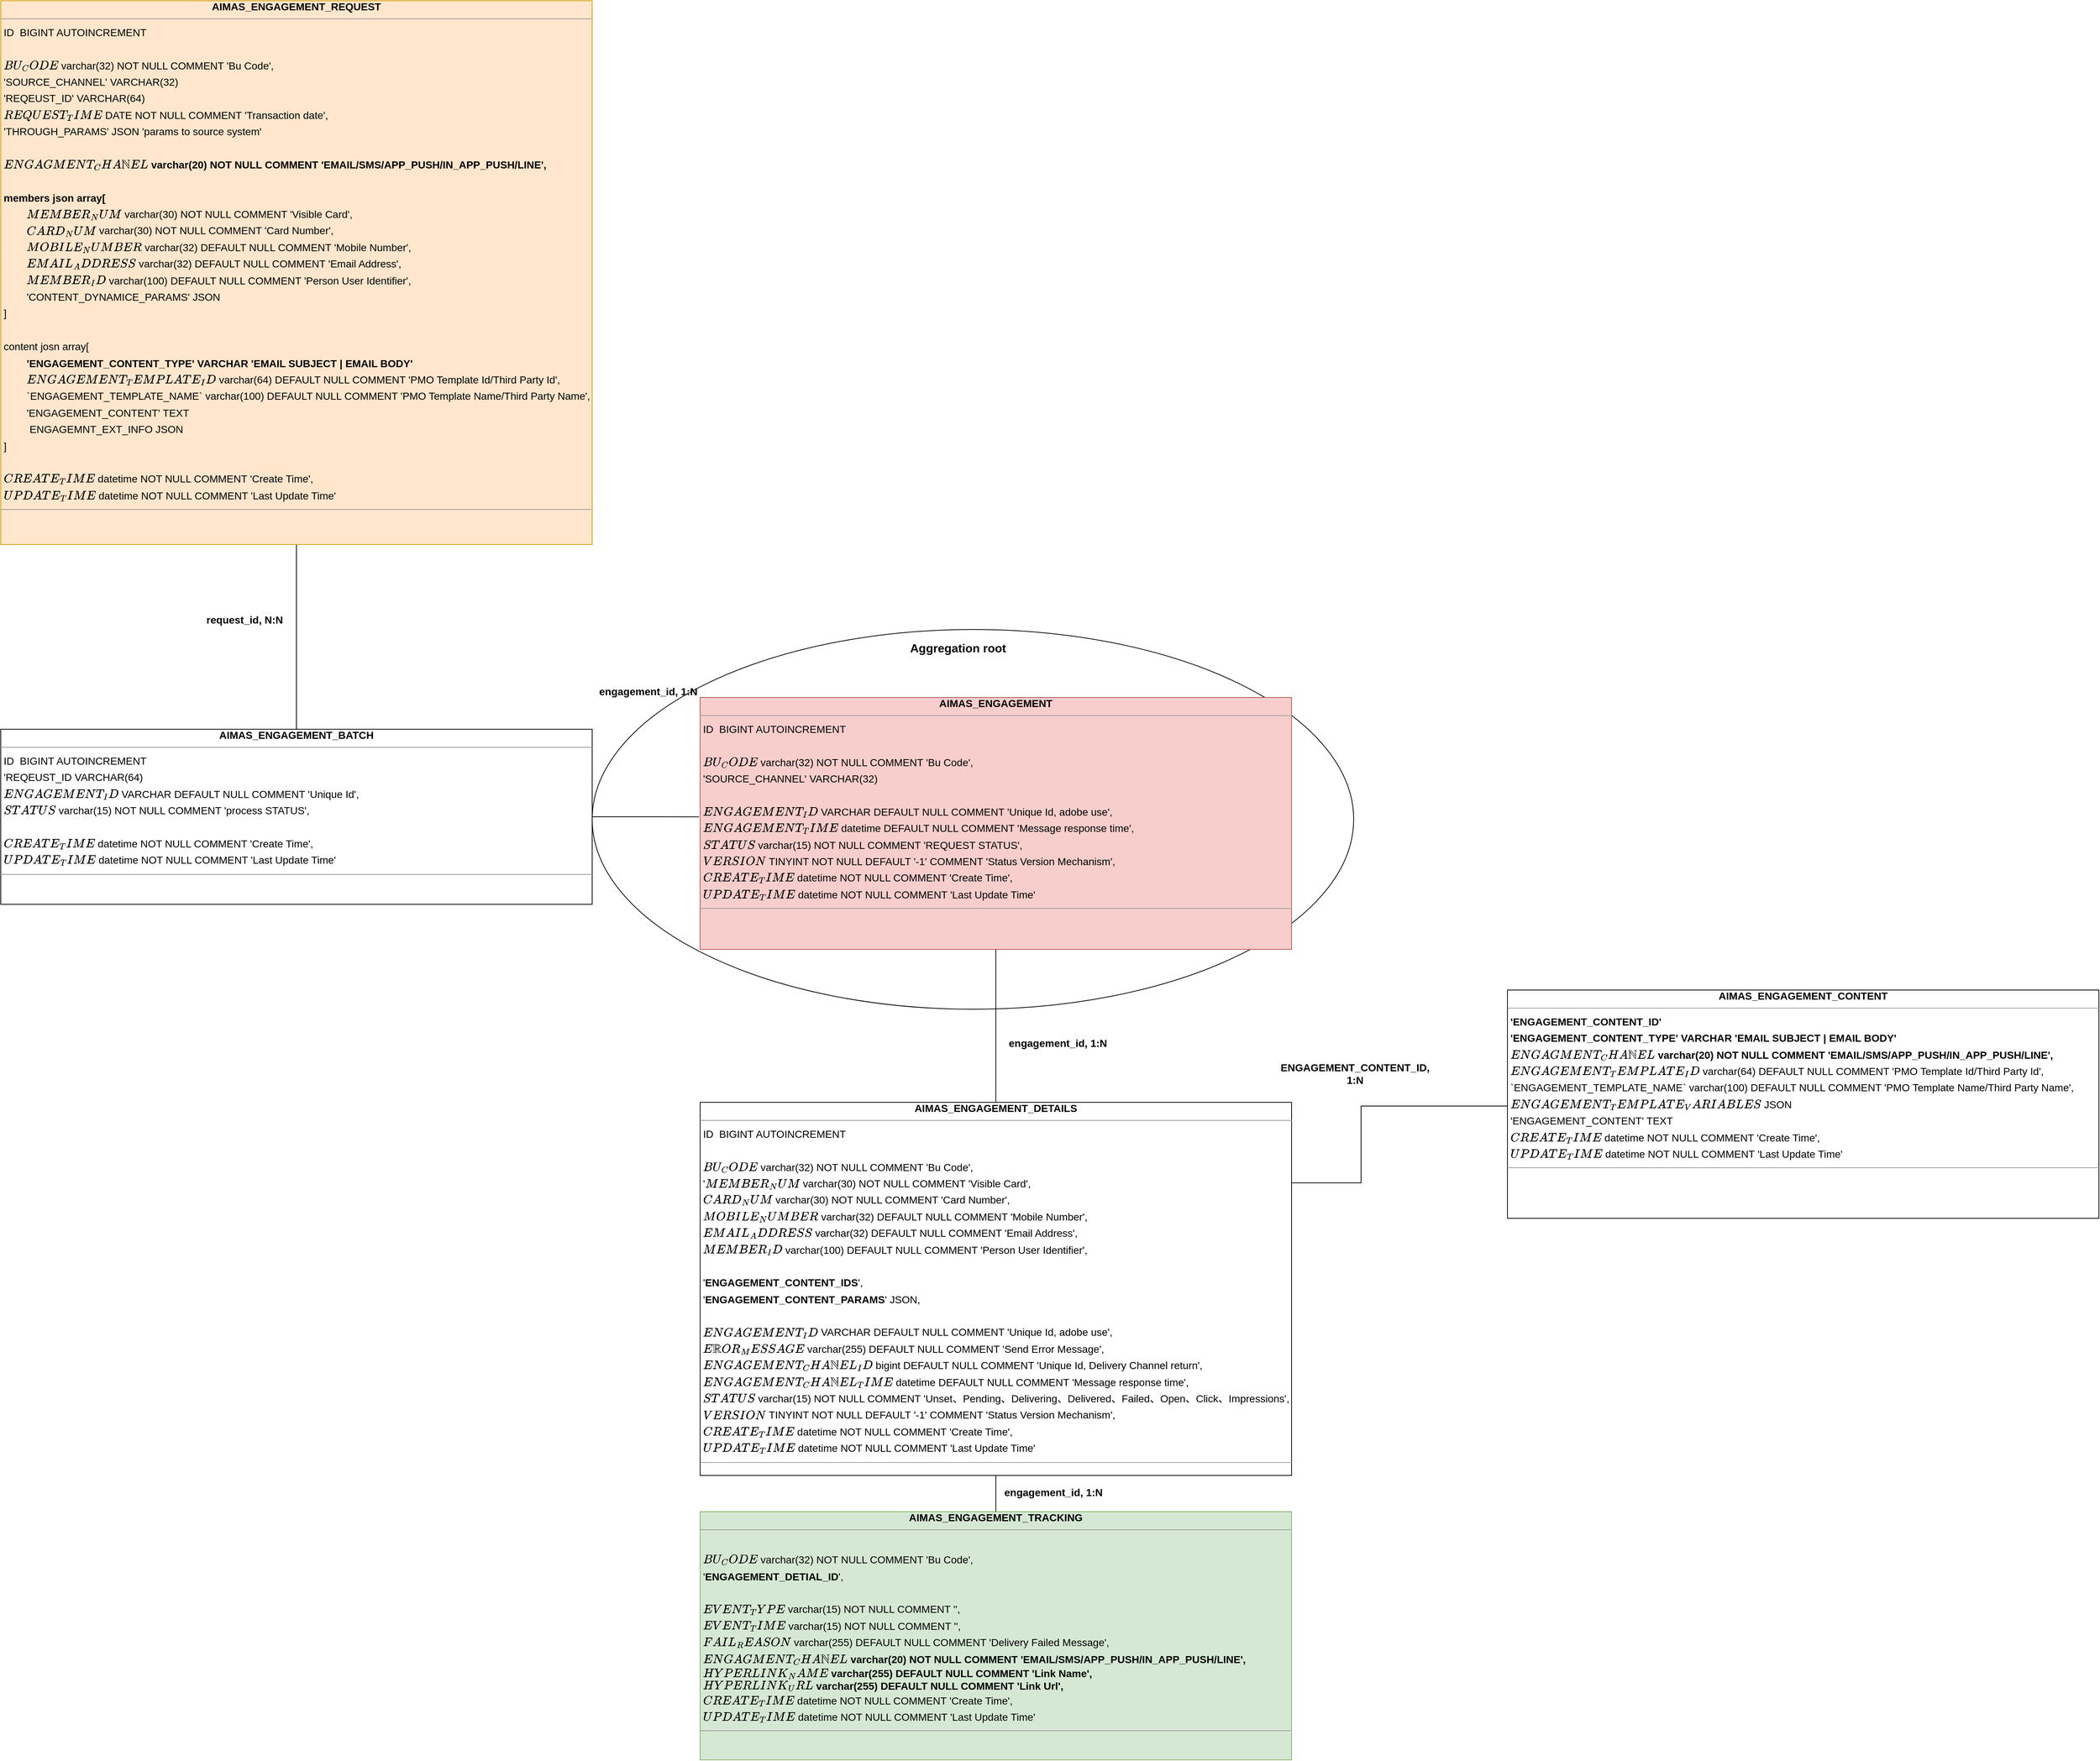 <mxfile version="26.1.0">
  <diagram name="第 1 页" id="tyca6-RHl7trLcN3MMZb">
    <mxGraphModel dx="5314" dy="2991" grid="0" gridSize="10" guides="1" tooltips="1" connect="1" arrows="1" fold="1" page="1" pageScale="1" pageWidth="827" pageHeight="1169" math="0" shadow="0">
      <root>
        <mxCell id="0" />
        <mxCell id="1" parent="0" />
        <mxCell id="HNTKjAS1W8YU7pz285Al-21" value="" style="ellipse;whiteSpace=wrap;html=1;" vertex="1" parent="1">
          <mxGeometry x="-970" y="698" width="1030" height="514" as="geometry" />
        </mxCell>
        <mxCell id="HNTKjAS1W8YU7pz285Al-25" value="&lt;div style=&quot;text-align: center;&quot;&gt;&lt;span style=&quot;background-color: initial;&quot;&gt;&lt;b&gt;AIMAS_ENGAGEMENT_CONTENT&lt;/b&gt;&lt;/span&gt;&lt;/div&gt;&lt;hr style=&quot;text-align: center;&quot; size=&quot;1&quot;&gt;&lt;p style=&quot;margin:0 0 0 4px;line-height:1.6;&quot;&gt;&lt;b&gt;&#39;ENGAGEMENT_CONTENT_ID&#39;&lt;/b&gt;&lt;/p&gt;&lt;p style=&quot;margin:0 0 0 4px;line-height:1.6;&quot;&gt;&lt;b&gt;&#39;ENGAGEMENT_CONTENT_TYPE&#39; VARCHAR &#39;EMAIL SUBJECT | EMAIL BODY&#39;&lt;/b&gt;&lt;/p&gt;&lt;p style=&quot;margin: 0px 0px 0px 4px; line-height: 1.6;&quot;&gt;&lt;b&gt;`ENGAGMENT_CHANNEL` varchar(20) NOT NULL COMMENT &#39;EMAIL/SMS/APP_PUSH/IN_APP_PUSH/LINE&#39;,&lt;/b&gt;&lt;/p&gt;&lt;p style=&quot;margin: 0px 0px 0px 4px; line-height: 1.6;&quot;&gt;`ENGAGEMENT_TEMPLATE_ID` varchar(64) DEFAULT NULL COMMENT &#39;PMO Template Id/Third Party Id&#39;,&lt;/p&gt;&lt;p style=&quot;margin: 0px 0px 0px 4px; line-height: 1.6;&quot;&gt;`&lt;span style=&quot;background-color: transparent; color: light-dark(rgb(0, 0, 0), rgb(255, 255, 255));&quot;&gt;ENGAGEMENT_&lt;/span&gt;&lt;span style=&quot;background-color: transparent; color: light-dark(rgb(0, 0, 0), rgb(255, 255, 255));&quot;&gt;TEMPLATE_NAME` varchar(100) DEFAULT NULL COMMENT &#39;PMO Template Name/Third Party Name&#39;,&lt;/span&gt;&lt;/p&gt;&lt;p style=&quot;margin: 0px 0px 0px 4px; line-height: 1.6;&quot;&gt;`ENGAGEMENT_TEMPLATE_VARIABLES` JSON&lt;/p&gt;&lt;p style=&quot;margin: 0px 0px 0px 4px; line-height: 1.6;&quot;&gt;&lt;span style=&quot;color: light-dark(rgb(0, 0, 0), rgb(255, 255, 255)); background-color: transparent;&quot;&gt;&#39;&lt;/span&gt;&lt;span style=&quot;color: light-dark(rgb(0, 0, 0), rgb(255, 255, 255)); background-color: transparent;&quot;&gt;ENGAGEMENT_CONTENT&lt;/span&gt;&lt;span style=&quot;color: light-dark(rgb(0, 0, 0), rgb(255, 255, 255)); background-color: transparent;&quot;&gt;&#39; TEXT&lt;/span&gt;&lt;/p&gt;&lt;p style=&quot;margin:0 0 0 4px;line-height:1.6;&quot;&gt;`CREATE_TIME` datetime NOT NULL COMMENT &#39;Create Time&#39;,&lt;/p&gt;&lt;p style=&quot;margin:0 0 0 4px;line-height:1.6;&quot;&gt;`UPDATE_TIME` datetime NOT NULL COMMENT &#39;Last Update Time&#39;&lt;/p&gt;&lt;hr size=&quot;1&quot;&gt;&lt;p style=&quot;margin:0 0 0 4px;line-height:1.6;&quot;&gt;&lt;br&gt;&lt;/p&gt;" style="verticalAlign=top;align=left;overflow=fill;fontSize=14;fontFamily=Helvetica;html=1;rounded=0;shadow=0;comic=0;labelBackgroundColor=none;strokeWidth=1;" vertex="1" parent="1">
          <mxGeometry x="268" y="1186.0" width="800" height="309" as="geometry" />
        </mxCell>
        <mxCell id="HNTKjAS1W8YU7pz285Al-26" value="&lt;div style=&quot;text-align: center;&quot;&gt;&lt;span style=&quot;background-color: initial;&quot;&gt;&lt;b&gt;AIMAS_ENGAGEMENT_TRACKING&lt;/b&gt;&lt;/span&gt;&lt;/div&gt;&lt;hr style=&quot;text-align: center;&quot; size=&quot;1&quot;&gt;&lt;p style=&quot;margin:0 0 0 4px;line-height:1.6;&quot;&gt;&lt;br&gt;&lt;/p&gt;&lt;p style=&quot;margin:0 0 0 4px;line-height:1.6;&quot;&gt;`BU_CODE` varchar(32) NOT NULL COMMENT &#39;Bu Code&#39;,&lt;/p&gt;&lt;div&gt;&lt;/div&gt;&lt;p style=&quot;margin: 0px 0px 0px 4px; line-height: 1.6;&quot;&gt;&lt;span style=&quot;background-color: initial;&quot;&gt;&#39;&lt;/span&gt;&lt;b style=&quot;background-color: transparent; text-align: center;&quot;&gt;ENGAGEMENT_DETIAL_ID&lt;/b&gt;&lt;span style=&quot;background-color: transparent;&quot;&gt;&#39;,&lt;/span&gt;&lt;br&gt;&lt;/p&gt;&lt;div&gt;&lt;p style=&quot;margin: 0px 0px 0px 4px; line-height: 1.6;&quot;&gt;&lt;span style=&quot;background-color: transparent;&quot;&gt;&lt;/span&gt;&lt;/p&gt;&lt;/div&gt;&lt;p style=&quot;margin: 0px 0px 0px 4px; line-height: 1.6;&quot;&gt;&lt;br&gt;&lt;/p&gt;&lt;p style=&quot;margin: 0px 0px 0px 4px; line-height: 1.6;&quot;&gt;&lt;span style=&quot;background-color: initial;&quot;&gt;`EVENT_TYPE` varchar(15) NOT NULL COMMENT &#39;&#39;,&lt;/span&gt;&lt;br&gt;&lt;/p&gt;&lt;p style=&quot;margin: 0px 0px 0px 4px; line-height: 1.6;&quot;&gt;`EVENT_TIME` varchar(15) NOT NULL COMMENT &#39;&#39;,&lt;/p&gt;&lt;p style=&quot;margin: 0px 0px 0px 4px; line-height: 1.6;&quot;&gt;`FAIL_REASON` varchar(255) DEFAULT NULL COMMENT &#39;Delivery Failed Message&#39;,&lt;/p&gt;&lt;div&gt;&lt;p style=&quot;margin: 0px 0px 0px 4px; line-height: 1.6;&quot;&gt;&lt;b&gt;`ENGAGMENT_CHANNEL` varchar(20) NOT NULL COMMENT &#39;EMAIL/SMS/APP_PUSH/IN_APP_PUSH/LINE&#39;,&lt;/b&gt;&lt;/p&gt;&lt;/div&gt;&lt;div&gt;&lt;div style=&quot;&quot;&gt;&lt;b&gt;&amp;nbsp;`HYPERLINK_NAME` varchar(255) DEFAULT NULL COMMENT &#39;Link Name&#39;,&lt;/b&gt;&lt;/div&gt;&lt;div style=&quot;&quot;&gt;&lt;b&gt;&amp;nbsp;`HYPERLINK_URL` varchar(255) DEFAULT NULL COMMENT &#39;Link Url&#39;,&lt;/b&gt;&lt;/div&gt;&lt;/div&gt;&lt;p style=&quot;margin:0 0 0 4px;line-height:1.6;&quot;&gt;`CREATE_TIME` datetime NOT NULL COMMENT &#39;Create Time&#39;,&lt;/p&gt;&lt;p style=&quot;margin:0 0 0 4px;line-height:1.6;&quot;&gt;`UPDATE_TIME` datetime NOT NULL COMMENT &#39;Last Update Time&#39;&lt;/p&gt;&lt;hr size=&quot;1&quot;&gt;&lt;p style=&quot;margin:0 0 0 4px;line-height:1.6;&quot;&gt;&lt;br&gt;&lt;/p&gt;" style="verticalAlign=top;align=left;overflow=fill;fontSize=14;fontFamily=Helvetica;html=1;rounded=0;shadow=0;comic=0;labelBackgroundColor=none;strokeWidth=1;fillColor=#d5e8d4;strokeColor=#82b366;" vertex="1" parent="1">
          <mxGeometry x="-824" y="1892.0" width="800" height="336" as="geometry" />
        </mxCell>
        <mxCell id="HNTKjAS1W8YU7pz285Al-27" style="edgeStyle=orthogonalEdgeStyle;rounded=0;orthogonalLoop=1;jettySize=auto;html=1;endArrow=none;startFill=0;" edge="1" parent="1" source="HNTKjAS1W8YU7pz285Al-31" target="HNTKjAS1W8YU7pz285Al-25">
          <mxGeometry relative="1" as="geometry">
            <Array as="points">
              <mxPoint x="70" y="1447" />
              <mxPoint x="70" y="1343" />
            </Array>
          </mxGeometry>
        </mxCell>
        <mxCell id="HNTKjAS1W8YU7pz285Al-28" style="edgeStyle=orthogonalEdgeStyle;rounded=0;orthogonalLoop=1;jettySize=auto;html=1;entryX=0.5;entryY=0;entryDx=0;entryDy=0;endArrow=none;startFill=0;" edge="1" parent="1" source="HNTKjAS1W8YU7pz285Al-29" target="HNTKjAS1W8YU7pz285Al-31">
          <mxGeometry relative="1" as="geometry" />
        </mxCell>
        <mxCell id="HNTKjAS1W8YU7pz285Al-29" value="&lt;div style=&quot;text-align: center;&quot;&gt;&lt;span style=&quot;background-color: initial;&quot;&gt;&lt;b&gt;AIMAS_ENGAGEMENT&lt;/b&gt;&lt;/span&gt;&lt;/div&gt;&lt;hr style=&quot;text-align: center;&quot; size=&quot;1&quot;&gt;&lt;p style=&quot;margin:0 0 0 4px;line-height:1.6;&quot;&gt;ID&amp;nbsp; BIGINT AUTOINCREMENT&lt;/p&gt;&lt;p style=&quot;margin:0 0 0 4px;line-height:1.6;&quot;&gt;&lt;br&gt;&lt;/p&gt;&lt;p style=&quot;margin:0 0 0 4px;line-height:1.6;&quot;&gt;`BU_CODE` varchar(32) NOT NULL COMMENT &#39;Bu Code&#39;,&lt;b&gt;&lt;/b&gt;&lt;/p&gt;&lt;p style=&quot;margin:0 0 0 4px;line-height:1.6;&quot;&gt;&#39;SOURCE_CHANNEL&#39; VARCHAR(32)&lt;/p&gt;&lt;p style=&quot;margin: 0px 0px 0px 4px; line-height: 1.6;&quot;&gt;&lt;br&gt;&lt;/p&gt;&lt;p style=&quot;margin:0 0 0 4px;line-height:1.6;&quot;&gt;`ENGAGEMENT_ID` VARCHAR DEFAULT NULL COMMENT &#39;Unique Id, adobe use&#39;,&lt;/p&gt;&lt;p style=&quot;margin:0 0 0 4px;line-height:1.6;&quot;&gt;`ENGAGEMENT_TIME` datetime DEFAULT NULL COMMENT &#39;Message response time&#39;,&lt;/p&gt;&lt;p style=&quot;margin:0 0 0 4px;line-height:1.6;&quot;&gt;`STATUS` varchar(15) NOT NULL COMMENT &#39;REQUEST STATUS&#39;,&lt;/p&gt;&lt;p style=&quot;margin:0 0 0 4px;line-height:1.6;&quot;&gt;`VERSION` TINYINT NOT NULL DEFAULT &#39;-1&#39; COMMENT &#39;Status Version Mechanism&#39;,&lt;/p&gt;&lt;p style=&quot;margin:0 0 0 4px;line-height:1.6;&quot;&gt;`CREATE_TIME` datetime NOT NULL COMMENT &#39;Create Time&#39;,&lt;/p&gt;&lt;p style=&quot;margin:0 0 0 4px;line-height:1.6;&quot;&gt;`UPDATE_TIME` datetime NOT NULL COMMENT &#39;Last Update Time&#39;&lt;/p&gt;&lt;hr size=&quot;1&quot;&gt;&lt;p style=&quot;margin:0 0 0 4px;line-height:1.6;&quot;&gt;&lt;br&gt;&lt;/p&gt;" style="verticalAlign=top;align=left;overflow=fill;fontSize=14;fontFamily=Helvetica;html=1;rounded=0;shadow=0;comic=0;labelBackgroundColor=none;strokeWidth=1;fillColor=#f8cecc;strokeColor=#b85450;" vertex="1" parent="1">
          <mxGeometry x="-824" y="790" width="800" height="341" as="geometry" />
        </mxCell>
        <mxCell id="HNTKjAS1W8YU7pz285Al-30" style="edgeStyle=orthogonalEdgeStyle;rounded=0;orthogonalLoop=1;jettySize=auto;html=1;entryX=0.5;entryY=0;entryDx=0;entryDy=0;endArrow=none;startFill=0;" edge="1" parent="1" source="HNTKjAS1W8YU7pz285Al-31" target="HNTKjAS1W8YU7pz285Al-26">
          <mxGeometry relative="1" as="geometry" />
        </mxCell>
        <mxCell id="HNTKjAS1W8YU7pz285Al-31" value="&lt;div style=&quot;text-align: center;&quot;&gt;&lt;span style=&quot;background-color: initial;&quot;&gt;&lt;b&gt;AIMAS_ENGAGEMENT_DETAILS&lt;/b&gt;&lt;/span&gt;&lt;/div&gt;&lt;hr style=&quot;text-align: center;&quot; size=&quot;1&quot;&gt;&lt;p style=&quot;margin:0 0 0 4px;line-height:1.6;&quot;&gt;ID&amp;nbsp; BIGINT AUTOINCREMENT&lt;/p&gt;&lt;p style=&quot;margin:0 0 0 4px;line-height:1.6;&quot;&gt;&lt;br&gt;&lt;/p&gt;&lt;p style=&quot;margin:0 0 0 4px;line-height:1.6;&quot;&gt;`BU_CODE` varchar(32) NOT NULL COMMENT &#39;Bu Code&#39;,&lt;/p&gt;&lt;p style=&quot;margin: 0px 0px 0px 4px; line-height: 1.6;&quot;&gt;&lt;span style=&quot;background-color: initial;&quot;&gt;&#39;&lt;/span&gt;&lt;span style=&quot;background-color: initial; color: light-dark(rgb(0, 0, 0), rgb(255, 255, 255));&quot;&gt;`MEMBER_NUM` varchar(30) NOT NULL COMMENT &#39;Visible Card&#39;,&lt;/span&gt;&lt;br&gt;&lt;/p&gt;&lt;p style=&quot;margin: 0px 0px 0px 4px; line-height: 1.6;&quot;&gt;`CARD_NUM` varchar(30) NOT NULL COMMENT &#39;Card Number&#39;,&lt;/p&gt;&lt;p style=&quot;margin: 0px 0px 0px 4px; line-height: 1.6;&quot;&gt;`MOBILE_NUMBER` varchar(32) DEFAULT NULL COMMENT &#39;Mobile Number&#39;,&lt;/p&gt;&lt;p style=&quot;margin: 0px 0px 0px 4px; line-height: 1.6;&quot;&gt;`EMAIL_ADDRESS` varchar(32) DEFAULT NULL COMMENT &#39;Email Address&#39;,&lt;/p&gt;&lt;p style=&quot;margin: 0px 0px 0px 4px; line-height: 1.6;&quot;&gt;`MEMBER_ID` varchar(100) DEFAULT NULL COMMENT &#39;Person User Identifier&#39;,&lt;/p&gt;&lt;p style=&quot;margin: 0px 0px 0px 4px; line-height: 1.6;&quot;&gt;&lt;br&gt;&lt;/p&gt;&lt;p style=&quot;margin: 0px 0px 0px 4px; line-height: 1.6;&quot;&gt;&lt;span style=&quot;background-color: transparent;&quot;&gt;&lt;/span&gt;&lt;/p&gt;&lt;p style=&quot;margin:0 0 0 4px;line-height:1.6;&quot;&gt;&lt;span style=&quot;background-color: initial;&quot;&gt;&#39;&lt;/span&gt;&lt;b style=&quot;background-color: transparent; text-align: center;&quot;&gt;ENGAGEMENT_CONTENT_IDS&lt;/b&gt;&lt;span style=&quot;background-color: transparent;&quot;&gt;&#39;,&lt;/span&gt;&lt;br&gt;&lt;/p&gt;&lt;p style=&quot;margin:0 0 0 4px;line-height:1.6;&quot;&gt;&lt;span style=&quot;background-color: transparent; color: light-dark(rgb(0, 0, 0), rgb(255, 255, 255));&quot;&gt;&lt;/span&gt;&lt;/p&gt;&lt;p style=&quot;margin: 0px 0px 0px 4px; line-height: 1.6;&quot;&gt;&lt;span style=&quot;background-color: initial;&quot;&gt;&#39;&lt;/span&gt;&lt;b style=&quot;background-color: transparent; text-align: center;&quot;&gt;ENGAGEMENT_CONTENT_PARAMS&lt;/b&gt;&lt;span style=&quot;background-color: transparent;&quot;&gt;&#39; JSON,&lt;/span&gt;&lt;br&gt;&lt;/p&gt;&lt;p style=&quot;margin: 0px 0px 0px 4px; line-height: 1.6;&quot;&gt;&lt;span style=&quot;background-color: transparent;&quot;&gt;&lt;br&gt;&lt;/span&gt;&lt;/p&gt;&lt;p style=&quot;margin:0 0 0 4px;line-height:1.6;&quot;&gt;&lt;span style=&quot;color: light-dark(rgb(0, 0, 0), rgb(255, 255, 255)); background-color: transparent;&quot;&gt;&lt;/span&gt;&lt;/p&gt;&lt;p style=&quot;margin: 0px 0px 0px 4px; line-height: 1.6;&quot;&gt;`ENGAGEMENT_ID` VARCHAR DEFAULT NULL COMMENT &#39;Unique Id, adobe use&#39;,&lt;/p&gt;&lt;p style=&quot;margin:0 0 0 4px;line-height:1.6;&quot;&gt;`ERROR_MESSAGE` varchar(255) DEFAULT NULL COMMENT &#39;Send Error Message&#39;,&lt;/p&gt;&lt;p style=&quot;margin: 0px 0px 0px 4px; line-height: 1.6;&quot;&gt;`ENGAGEMENT_CHANNEL_ID` bigint DEFAULT NULL COMMENT &#39;Unique Id, Delivery Channel return&#39;,&lt;/p&gt;&lt;p style=&quot;margin: 0px 0px 0px 4px; line-height: 1.6;&quot;&gt;`ENGAGEMENT_CHANNEL_TIME` datetime DEFAULT NULL COMMENT &#39;Message response time&#39;,&lt;/p&gt;&lt;p style=&quot;margin: 0px 0px 0px 4px; line-height: 1.6;&quot;&gt;`STATUS` varchar(15) NOT NULL COMMENT &#39;Unset、Pending、Delivering、Delivered、Failed、Open、Click、Impressions&#39;,&lt;/p&gt;&lt;p style=&quot;margin: 0px 0px 0px 4px; line-height: 1.6;&quot;&gt;`VERSION` TINYINT NOT NULL DEFAULT &#39;-1&#39; COMMENT &#39;Status Version Mechanism&#39;,&lt;/p&gt;&lt;p style=&quot;margin:0 0 0 4px;line-height:1.6;&quot;&gt;`CREATE_TIME` datetime NOT NULL COMMENT &#39;Create Time&#39;,&lt;/p&gt;&lt;p style=&quot;margin:0 0 0 4px;line-height:1.6;&quot;&gt;`UPDATE_TIME` datetime NOT NULL COMMENT &#39;Last Update Time&#39;&lt;/p&gt;&lt;hr size=&quot;1&quot;&gt;&lt;p style=&quot;margin:0 0 0 4px;line-height:1.6;&quot;&gt;&lt;br&gt;&lt;/p&gt;" style="verticalAlign=top;align=left;overflow=fill;fontSize=14;fontFamily=Helvetica;html=1;rounded=0;shadow=0;comic=0;labelBackgroundColor=none;strokeWidth=1;" vertex="1" parent="1">
          <mxGeometry x="-824" y="1338" width="800" height="505" as="geometry" />
        </mxCell>
        <mxCell id="HNTKjAS1W8YU7pz285Al-32" value="engagement_id, 1:N" style="text;html=1;align=center;verticalAlign=middle;whiteSpace=wrap;rounded=0;fontSize=14;fontStyle=1" vertex="1" parent="1">
          <mxGeometry x="-964" y="767" width="140" height="30" as="geometry" />
        </mxCell>
        <mxCell id="HNTKjAS1W8YU7pz285Al-35" value="&lt;b style=&quot;text-wrap-mode: nowrap; background-color: transparent;&quot;&gt;ENGAGEMENT_CONTENT_ID&lt;/b&gt;, 1:N" style="text;html=1;align=center;verticalAlign=middle;whiteSpace=wrap;rounded=0;fontSize=14;fontStyle=1" vertex="1" parent="1">
          <mxGeometry x="-8" y="1284.0" width="140" height="30" as="geometry" />
        </mxCell>
        <mxCell id="HNTKjAS1W8YU7pz285Al-36" value="engagement_id, 1:N" style="text;html=1;align=center;verticalAlign=middle;whiteSpace=wrap;rounded=0;fontSize=14;fontStyle=1" vertex="1" parent="1">
          <mxGeometry x="-410" y="1243.0" width="140" height="30" as="geometry" />
        </mxCell>
        <mxCell id="HNTKjAS1W8YU7pz285Al-37" value="engagement_id, 1:N" style="text;html=1;align=center;verticalAlign=middle;whiteSpace=wrap;rounded=0;fontSize=14;fontStyle=1" vertex="1" parent="1">
          <mxGeometry x="-416" y="1851.0" width="140" height="30" as="geometry" />
        </mxCell>
        <mxCell id="HNTKjAS1W8YU7pz285Al-38" value="Aggregation root" style="text;html=1;align=center;verticalAlign=middle;whiteSpace=wrap;rounded=0;fontSize=16;fontStyle=1" vertex="1" parent="1">
          <mxGeometry x="-550" y="708.0" width="150" height="30" as="geometry" />
        </mxCell>
        <mxCell id="HNTKjAS1W8YU7pz285Al-39" value="&lt;div style=&quot;text-align: center;&quot;&gt;&lt;span style=&quot;background-color: initial;&quot;&gt;&lt;b&gt;AIMAS_ENGAGEMENT_BATCH&lt;/b&gt;&lt;/span&gt;&lt;/div&gt;&lt;hr style=&quot;text-align: center;&quot; size=&quot;1&quot;&gt;&lt;p style=&quot;margin:0 0 0 4px;line-height:1.6;&quot;&gt;ID&amp;nbsp; BIGINT AUTOINCREMENT&lt;/p&gt;&lt;p style=&quot;margin: 0px 0px 0px 4px; line-height: 1.6;&quot;&gt;&#39;REQEUST_ID VARCHAR(64)&lt;/p&gt;&lt;p style=&quot;margin:0 0 0 4px;line-height:1.6;&quot;&gt;`ENGAGEMENT_ID` VARCHAR DEFAULT NULL COMMENT &#39;Unique Id&#39;,&lt;/p&gt;&lt;p style=&quot;margin:0 0 0 4px;line-height:1.6;&quot;&gt;`STATUS` varchar(15) NOT NULL COMMENT &#39;process STATUS&#39;,&lt;/p&gt;&lt;p style=&quot;margin:0 0 0 4px;line-height:1.6;&quot;&gt;&lt;br&gt;&lt;/p&gt;&lt;p style=&quot;margin: 0px 0px 0px 4px; line-height: 1.6;&quot;&gt;&lt;span style=&quot;background-color: transparent; color: light-dark(rgb(0, 0, 0), rgb(255, 255, 255));&quot;&gt;`CREATE_TIME` datetime NOT NULL COMMENT &#39;Create Time&#39;,&lt;/span&gt;&lt;/p&gt;&lt;p style=&quot;margin: 0px 0px 0px 4px; line-height: 1.6;&quot;&gt;`UPDATE_TIME` datetime NOT NULL COMMENT &#39;Last Update Time&#39;&lt;/p&gt;&lt;hr size=&quot;1&quot;&gt;&lt;p style=&quot;margin:0 0 0 4px;line-height:1.6;&quot;&gt;&lt;br&gt;&lt;/p&gt;" style="verticalAlign=top;align=left;overflow=fill;fontSize=14;fontFamily=Helvetica;html=1;rounded=0;shadow=0;comic=0;labelBackgroundColor=none;strokeWidth=1;" vertex="1" parent="1">
          <mxGeometry x="-1770" y="833" width="800" height="237" as="geometry" />
        </mxCell>
        <mxCell id="HNTKjAS1W8YU7pz285Al-40" style="edgeStyle=orthogonalEdgeStyle;rounded=0;orthogonalLoop=1;jettySize=auto;html=1;entryX=0.5;entryY=0;entryDx=0;entryDy=0;endArrow=none;startFill=0;" edge="1" parent="1" source="HNTKjAS1W8YU7pz285Al-41" target="HNTKjAS1W8YU7pz285Al-39">
          <mxGeometry relative="1" as="geometry" />
        </mxCell>
        <mxCell id="HNTKjAS1W8YU7pz285Al-41" value="&lt;div style=&quot;text-align: center;&quot;&gt;&lt;span style=&quot;background-color: initial;&quot;&gt;&lt;b&gt;AIMAS_ENGAGEMENT_REQUEST&lt;/b&gt;&lt;/span&gt;&lt;/div&gt;&lt;hr style=&quot;text-align: center;&quot; size=&quot;1&quot;&gt;&lt;p style=&quot;margin:0 0 0 4px;line-height:1.6;&quot;&gt;ID&amp;nbsp; BIGINT AUTOINCREMENT&lt;/p&gt;&lt;p style=&quot;margin:0 0 0 4px;line-height:1.6;&quot;&gt;&lt;br&gt;&lt;/p&gt;&lt;p style=&quot;margin:0 0 0 4px;line-height:1.6;&quot;&gt;`BU_CODE` varchar(32) NOT NULL COMMENT &#39;Bu Code&#39;,&lt;b&gt;&lt;/b&gt;&lt;/p&gt;&lt;p style=&quot;margin:0 0 0 4px;line-height:1.6;&quot;&gt;&#39;SOURCE_CHANNEL&#39; VARCHAR(32)&lt;/p&gt;&lt;p style=&quot;margin: 0px 0px 0px 4px; line-height: 1.6;&quot;&gt;&#39;REQEUST_ID&#39; VARCHAR(64)&lt;/p&gt;&lt;p style=&quot;margin: 0px 0px 0px 4px; line-height: 1.6;&quot;&gt;`REQUEST_TIME` DATE NOT NULL COMMENT &#39;Transaction date&#39;,&lt;/p&gt;&lt;p style=&quot;margin: 0px 0px 0px 4px; line-height: 1.6;&quot;&gt;&#39;THROUGH_PARAMS&#39; JSON &#39;params to source system&#39;&lt;/p&gt;&lt;p style=&quot;margin: 0px 0px 0px 4px; line-height: 1.6;&quot;&gt;&lt;br&gt;&lt;/p&gt;&lt;p style=&quot;margin:0 0 0 4px;line-height:1.6;&quot;&gt;&lt;b&gt;`ENGAGMENT_CHANNEL` varchar(20) NOT NULL COMMENT &#39;EMAIL/SMS/APP_PUSH/IN_APP_PUSH/LINE&#39;,&lt;/b&gt;&lt;/p&gt;&lt;p style=&quot;margin:0 0 0 4px;line-height:1.6;&quot;&gt;&lt;b&gt;&lt;br&gt;&lt;/b&gt;&lt;/p&gt;&lt;p style=&quot;margin:0 0 0 4px;line-height:1.6;&quot;&gt;&lt;b&gt;members json array[&lt;/b&gt;&lt;/p&gt;&lt;p style=&quot;margin: 0px 0px 0px 4px; line-height: 1.6;&quot;&gt;&lt;span style=&quot;white-space-collapse: preserve;&quot;&gt;&#x9;&lt;/span&gt;&lt;span style=&quot;background-color: transparent; color: light-dark(rgb(0, 0, 0), rgb(255, 255, 255));&quot;&gt;`MEMBER_NUM` varchar(30) NOT NULL COMMENT &#39;Visible Card&#39;,&lt;/span&gt;&lt;br&gt;&lt;/p&gt;&lt;p style=&quot;margin: 0px 0px 0px 4px; line-height: 1.6;&quot;&gt;&lt;span style=&quot;white-space-collapse: preserve;&quot;&gt;&#x9;&lt;/span&gt;`CARD_NUM` varchar(30) NOT NULL COMMENT &#39;Card Number&#39;,&lt;/p&gt;&lt;p style=&quot;margin: 0px 0px 0px 4px; line-height: 1.6;&quot;&gt;&lt;span style=&quot;white-space-collapse: preserve;&quot;&gt;&#x9;&lt;/span&gt;`MOBILE_NUMBER` varchar(32) DEFAULT NULL COMMENT &#39;Mobile Number&#39;,&lt;/p&gt;&lt;p style=&quot;margin: 0px 0px 0px 4px; line-height: 1.6;&quot;&gt;&lt;span style=&quot;white-space-collapse: preserve;&quot;&gt;&#x9;&lt;/span&gt;`EMAIL_ADDRESS` varchar(32) DEFAULT NULL COMMENT &#39;Email Address&#39;,&lt;/p&gt;&lt;p style=&quot;margin: 0px 0px 0px 4px; line-height: 1.6;&quot;&gt;&lt;span style=&quot;white-space-collapse: preserve;&quot;&gt;&#x9;&lt;/span&gt;`MEMBER_ID` varchar(100) DEFAULT NULL COMMENT &#39;Person User Identifier&#39;,&lt;/p&gt;&lt;p style=&quot;margin: 0px 0px 0px 4px; line-height: 1.6;&quot;&gt;&lt;span style=&quot;white-space: pre;&quot;&gt;&#x9;&lt;/span&gt;&#39;CONTENT_DYNAMICE_PARAMS&#39; JSON&lt;br&gt;&lt;/p&gt;&lt;p style=&quot;margin: 0px 0px 0px 4px; line-height: 1.6;&quot;&gt;]&lt;/p&gt;&lt;p style=&quot;margin: 0px 0px 0px 4px; line-height: 1.6;&quot;&gt;&lt;br&gt;&lt;/p&gt;&lt;p style=&quot;margin: 0px 0px 0px 4px; line-height: 1.6;&quot;&gt;content josn array[&lt;/p&gt;&lt;p style=&quot;margin: 0px 0px 0px 4px; line-height: 1.6;&quot;&gt;&lt;span style=&quot;white-space-collapse: preserve;&quot;&gt;&#x9;&lt;/span&gt;&lt;b style=&quot;background-color: transparent; color: light-dark(rgb(0, 0, 0), rgb(255, 255, 255));&quot;&gt;&#39;ENGAGEMENT_CONTENT_TYPE&#39; VARCHAR &#39;EMAIL SUBJECT | EMAIL BODY&#39;&lt;/b&gt;&lt;br&gt;&lt;/p&gt;&lt;p style=&quot;margin: 0px 0px 0px 4px; line-height: 1.6;&quot;&gt;&lt;span style=&quot;white-space-collapse: preserve;&quot;&gt;&#x9;&lt;/span&gt;`ENGAGEMENT_TEMPLATE_ID` varchar(64) DEFAULT NULL COMMENT &#39;PMO Template Id/Third Party Id&#39;,&lt;/p&gt;&lt;p style=&quot;margin: 0px 0px 0px 4px; line-height: 1.6;&quot;&gt;&lt;span style=&quot;white-space-collapse: preserve;&quot;&gt;&#x9;&lt;/span&gt;`&lt;span style=&quot;background-color: transparent; color: light-dark(rgb(0, 0, 0), rgb(255, 255, 255));&quot;&gt;ENGAGEMENT_&lt;/span&gt;&lt;span style=&quot;background-color: transparent; color: light-dark(rgb(0, 0, 0), rgb(255, 255, 255));&quot;&gt;TEMPLATE_NAME` varchar(100) DEFAULT NULL COMMENT &#39;PMO Template Name/Third Party Name&#39;,&lt;/span&gt;&lt;/p&gt;&lt;p style=&quot;margin: 0px 0px 0px 4px; line-height: 1.6;&quot;&gt;&lt;span style=&quot;color: light-dark(rgb(0, 0, 0), rgb(255, 255, 255)); background-color: transparent;&quot;&gt;&lt;span style=&quot;white-space-collapse: preserve;&quot;&gt;&#x9;&lt;/span&gt;&#39;&lt;/span&gt;&lt;span style=&quot;color: light-dark(rgb(0, 0, 0), rgb(255, 255, 255)); background-color: transparent;&quot;&gt;ENGAGEMENT_CONTENT&lt;/span&gt;&lt;span style=&quot;color: light-dark(rgb(0, 0, 0), rgb(255, 255, 255)); background-color: transparent;&quot;&gt;&#39; TEXT&lt;/span&gt;&lt;/p&gt;&lt;p style=&quot;margin: 0px 0px 0px 4px; line-height: 1.6;&quot;&gt;&lt;span style=&quot;color: light-dark(rgb(0, 0, 0), rgb(255, 255, 255)); background-color: transparent;&quot;&gt;&lt;span style=&quot;white-space-collapse: preserve;&quot;&gt;&#x9;&lt;/span&gt;&amp;nbsp;ENGAGEMNT_EXT_INFO JSON&lt;/span&gt;&lt;/p&gt;&lt;p style=&quot;margin: 0px 0px 0px 4px; line-height: 1.6;&quot;&gt;]&lt;/p&gt;&lt;p style=&quot;margin: 0px 0px 0px 4px; line-height: 1.6;&quot;&gt;&lt;br&gt;&lt;/p&gt;&lt;p style=&quot;margin:0 0 0 4px;line-height:1.6;&quot;&gt;&lt;span style=&quot;background-color: transparent; color: light-dark(rgb(0, 0, 0), rgb(255, 255, 255));&quot;&gt;`CREATE_TIME` datetime NOT NULL COMMENT &#39;Create Time&#39;,&lt;/span&gt;&lt;/p&gt;&lt;p style=&quot;margin:0 0 0 4px;line-height:1.6;&quot;&gt;`UPDATE_TIME` datetime NOT NULL COMMENT &#39;Last Update Time&#39;&lt;/p&gt;&lt;hr size=&quot;1&quot;&gt;&lt;p style=&quot;margin:0 0 0 4px;line-height:1.6;&quot;&gt;&lt;br&gt;&lt;/p&gt;" style="verticalAlign=top;align=left;overflow=fill;fontSize=14;fontFamily=Helvetica;html=1;rounded=0;shadow=0;comic=0;labelBackgroundColor=none;strokeWidth=1;fillColor=#ffe6cc;strokeColor=#d79b00;" vertex="1" parent="1">
          <mxGeometry x="-1770" y="-153" width="800" height="736" as="geometry" />
        </mxCell>
        <mxCell id="HNTKjAS1W8YU7pz285Al-42" value="request_id, N:N" style="text;html=1;align=center;verticalAlign=middle;whiteSpace=wrap;rounded=0;fontSize=14;fontStyle=1" vertex="1" parent="1">
          <mxGeometry x="-1495" y="670.0" width="110" height="30" as="geometry" />
        </mxCell>
        <mxCell id="HNTKjAS1W8YU7pz285Al-43" style="edgeStyle=orthogonalEdgeStyle;rounded=0;orthogonalLoop=1;jettySize=auto;html=1;entryX=-0.002;entryY=0.474;entryDx=0;entryDy=0;entryPerimeter=0;endArrow=none;startFill=0;" edge="1" parent="1" source="HNTKjAS1W8YU7pz285Al-39" target="HNTKjAS1W8YU7pz285Al-29">
          <mxGeometry relative="1" as="geometry" />
        </mxCell>
      </root>
    </mxGraphModel>
  </diagram>
</mxfile>
